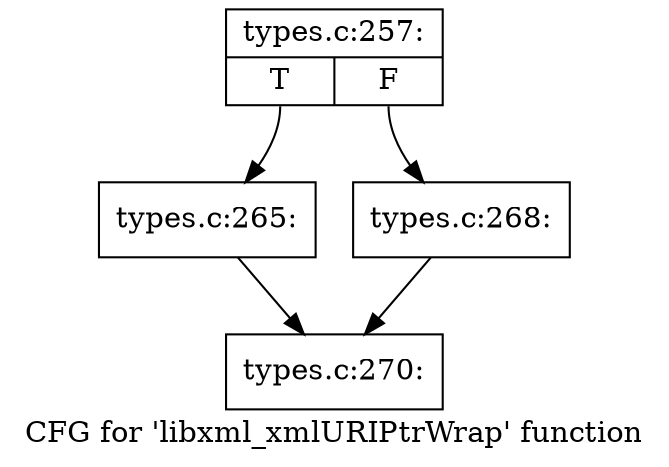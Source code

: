 digraph "CFG for 'libxml_xmlURIPtrWrap' function" {
	label="CFG for 'libxml_xmlURIPtrWrap' function";

	Node0x434b5b0 [shape=record,label="{types.c:257:|{<s0>T|<s1>F}}"];
	Node0x434b5b0:s0 -> Node0x432c190;
	Node0x434b5b0:s1 -> Node0x432c1e0;
	Node0x432c190 [shape=record,label="{types.c:265:}"];
	Node0x432c190 -> Node0x434b8e0;
	Node0x432c1e0 [shape=record,label="{types.c:268:}"];
	Node0x432c1e0 -> Node0x434b8e0;
	Node0x434b8e0 [shape=record,label="{types.c:270:}"];
}
